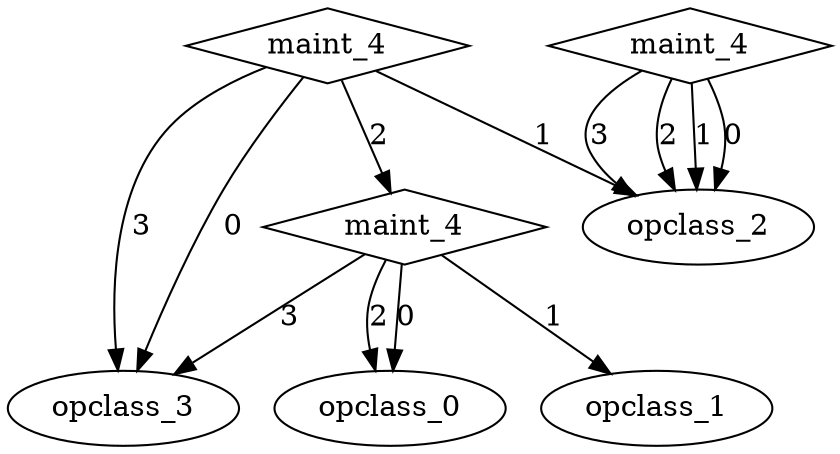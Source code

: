 digraph {
node [label=opclass_3,style=""] opclass_3
node [label=opclass_0,style=""] opclass_0
node [label=opclass_1,style=""] opclass_1
node [label=opclass_0,style=""] opclass_0
node [label=opclass_3,style=""] opclass_3
node [label=opclass_2,style=""] opclass_2
node [label=opclass_3,style=""] opclass_3
node [label=opclass_2,style=""] opclass_2
node [label=opclass_2,style=""] opclass_2
node [label=opclass_2,style=""] opclass_2
node [label=opclass_2,style=""] opclass_2
node [label=maint_4,shape="diamond",style=""] 0

2 -> opclass_3 [label="3"]
2 -> opclass_0 [label="2"]
2 -> opclass_1 [label="1"]
2 -> opclass_0 [label="0"]
1 -> opclass_3 [label="3"]
1 -> 2 [label="2"]
1 -> opclass_2 [label="1"]
1 -> opclass_3 [label="0"]
0 -> opclass_2 [label="3"]
0 -> opclass_2 [label="2"]
0 -> opclass_2 [label="1"]
0 -> opclass_2 [label="0"]
}